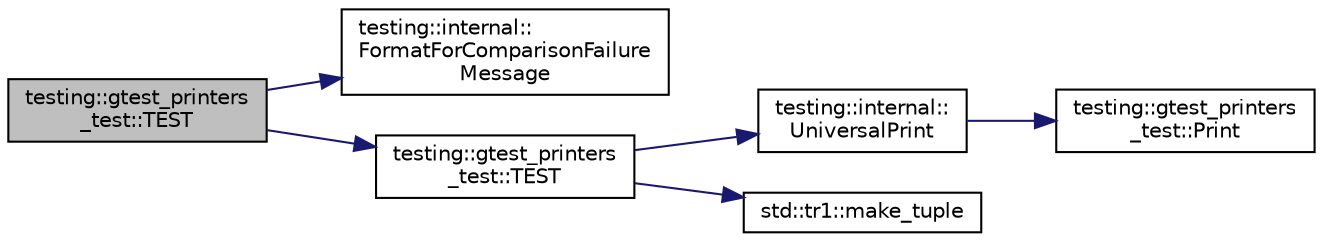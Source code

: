 digraph "testing::gtest_printers_test::TEST"
{
  edge [fontname="Helvetica",fontsize="10",labelfontname="Helvetica",labelfontsize="10"];
  node [fontname="Helvetica",fontsize="10",shape=record];
  rankdir="LR";
  Node366 [label="testing::gtest_printers\l_test::TEST",height=0.2,width=0.4,color="black", fillcolor="grey75", style="filled", fontcolor="black"];
  Node366 -> Node367 [color="midnightblue",fontsize="10",style="solid",fontname="Helvetica"];
  Node367 [label="testing::internal::\lFormatForComparisonFailure\lMessage",height=0.2,width=0.4,color="black", fillcolor="white", style="filled",URL="$d0/da7/namespacetesting_1_1internal.html#a91ab078f10adc669f09b7f604975c518"];
  Node366 -> Node368 [color="midnightblue",fontsize="10",style="solid",fontname="Helvetica"];
  Node368 [label="testing::gtest_printers\l_test::TEST",height=0.2,width=0.4,color="black", fillcolor="white", style="filled",URL="$dd/d01/namespacetesting_1_1gtest__printers__test.html#a23a9eda97679bfc29c87b8de17cc35bf"];
  Node368 -> Node369 [color="midnightblue",fontsize="10",style="solid",fontname="Helvetica"];
  Node369 [label="testing::internal::\lUniversalPrint",height=0.2,width=0.4,color="black", fillcolor="white", style="filled",URL="$d0/da7/namespacetesting_1_1internal.html#a30708fa2bacf11895b03bdb21eb72309"];
  Node369 -> Node370 [color="midnightblue",fontsize="10",style="solid",fontname="Helvetica"];
  Node370 [label="testing::gtest_printers\l_test::Print",height=0.2,width=0.4,color="black", fillcolor="white", style="filled",URL="$dd/d01/namespacetesting_1_1gtest__printers__test.html#ab1fefdb330a473343afa3cc6d46a65f6"];
  Node368 -> Node371 [color="midnightblue",fontsize="10",style="solid",fontname="Helvetica"];
  Node371 [label="std::tr1::make_tuple",height=0.2,width=0.4,color="black", fillcolor="white", style="filled",URL="$d2/db7/namespacestd_1_1tr1.html#af7e12a0f5b5791b5b7c49a5a17b85359"];
}
